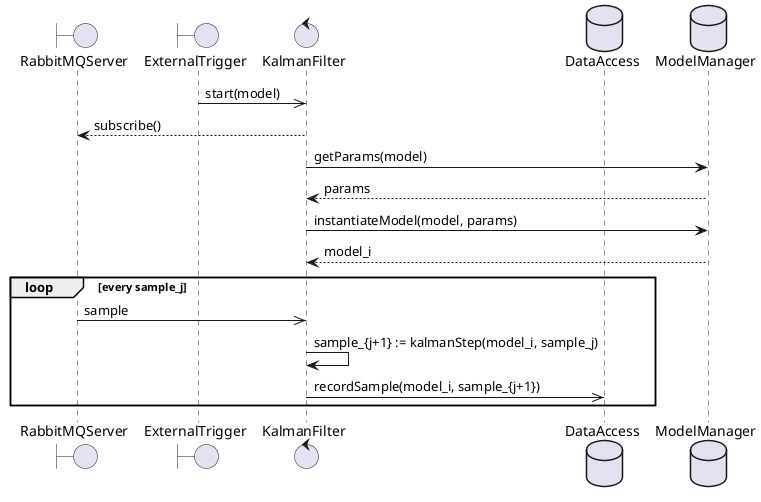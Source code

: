 @startuml
boundary RabbitMQServer as comm
boundary ExternalTrigger as trig
control KalmanFilter as kf
database DataAccess as db
database ModelManager as mod
trig ->> kf: start(model)
kf --> comm: subscribe()
kf -> mod: getParams(model)
return params
kf -> mod: instantiateModel(model, params)
return model_i
loop every sample_j
  comm ->> kf: sample
  kf -> kf: sample_{j+1} := kalmanStep(model_i, sample_j)
  kf ->> db: recordSample(model_i, sample_{j+1})
end
@enduml